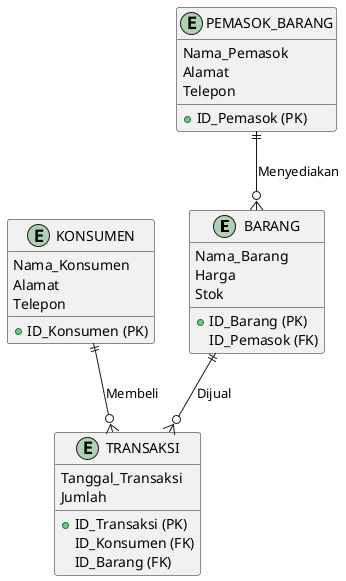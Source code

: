 @startuml

entity BARANG {
    +ID_Barang (PK)
    Nama_Barang
    Harga
    Stok
    ID_Pemasok (FK)
}

entity KONSUMEN {
    +ID_Konsumen (PK)
    Nama_Konsumen
    Alamat
    Telepon
}

entity PEMASOK_BARANG {
    +ID_Pemasok (PK)
    Nama_Pemasok
    Alamat
    Telepon
}

entity TRANSAKSI {
    +ID_Transaksi (PK)
    ID_Konsumen (FK)
    ID_Barang (FK)
    Tanggal_Transaksi
    Jumlah
}

BARANG ||--o{ TRANSAKSI : Dijual
KONSUMEN ||--o{ TRANSAKSI : Membeli
PEMASOK_BARANG ||--o{ BARANG : Menyediakan

@enduml
